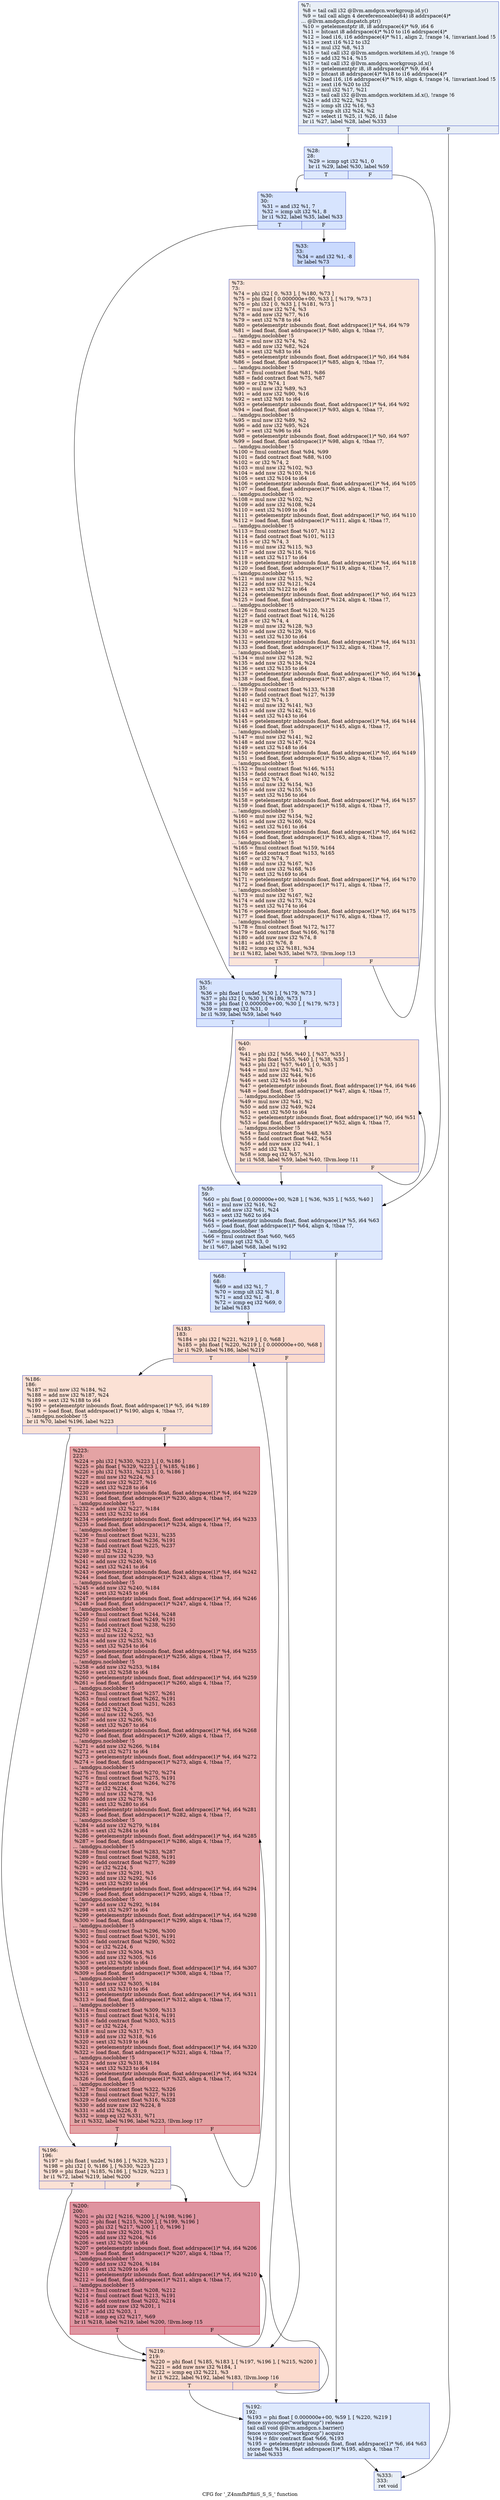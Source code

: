 digraph "CFG for '_Z4nmfhPfiiiS_S_S_' function" {
	label="CFG for '_Z4nmfhPfiiiS_S_S_' function";

	Node0x63e94a0 [shape=record,color="#3d50c3ff", style=filled, fillcolor="#cedaeb70",label="{%7:\l  %8 = tail call i32 @llvm.amdgcn.workgroup.id.y()\l  %9 = tail call align 4 dereferenceable(64) i8 addrspace(4)*\l... @llvm.amdgcn.dispatch.ptr()\l  %10 = getelementptr i8, i8 addrspace(4)* %9, i64 6\l  %11 = bitcast i8 addrspace(4)* %10 to i16 addrspace(4)*\l  %12 = load i16, i16 addrspace(4)* %11, align 2, !range !4, !invariant.load !5\l  %13 = zext i16 %12 to i32\l  %14 = mul i32 %8, %13\l  %15 = tail call i32 @llvm.amdgcn.workitem.id.y(), !range !6\l  %16 = add i32 %14, %15\l  %17 = tail call i32 @llvm.amdgcn.workgroup.id.x()\l  %18 = getelementptr i8, i8 addrspace(4)* %9, i64 4\l  %19 = bitcast i8 addrspace(4)* %18 to i16 addrspace(4)*\l  %20 = load i16, i16 addrspace(4)* %19, align 4, !range !4, !invariant.load !5\l  %21 = zext i16 %20 to i32\l  %22 = mul i32 %17, %21\l  %23 = tail call i32 @llvm.amdgcn.workitem.id.x(), !range !6\l  %24 = add i32 %22, %23\l  %25 = icmp slt i32 %16, %3\l  %26 = icmp slt i32 %24, %2\l  %27 = select i1 %25, i1 %26, i1 false\l  br i1 %27, label %28, label %333\l|{<s0>T|<s1>F}}"];
	Node0x63e94a0:s0 -> Node0x63ecef0;
	Node0x63e94a0:s1 -> Node0x63ecf80;
	Node0x63ecef0 [shape=record,color="#3d50c3ff", style=filled, fillcolor="#b5cdfa70",label="{%28:\l28:                                               \l  %29 = icmp sgt i32 %1, 0\l  br i1 %29, label %30, label %59\l|{<s0>T|<s1>F}}"];
	Node0x63ecef0:s0 -> Node0x63ed180;
	Node0x63ecef0:s1 -> Node0x63ed1d0;
	Node0x63ed180 [shape=record,color="#3d50c3ff", style=filled, fillcolor="#a5c3fe70",label="{%30:\l30:                                               \l  %31 = and i32 %1, 7\l  %32 = icmp ult i32 %1, 8\l  br i1 %32, label %35, label %33\l|{<s0>T|<s1>F}}"];
	Node0x63ed180:s0 -> Node0x63eb2c0;
	Node0x63ed180:s1 -> Node0x63eb310;
	Node0x63eb310 [shape=record,color="#3d50c3ff", style=filled, fillcolor="#88abfd70",label="{%33:\l33:                                               \l  %34 = and i32 %1, -8\l  br label %73\l}"];
	Node0x63eb310 -> Node0x63ed7e0;
	Node0x63eb2c0 [shape=record,color="#3d50c3ff", style=filled, fillcolor="#a5c3fe70",label="{%35:\l35:                                               \l  %36 = phi float [ undef, %30 ], [ %179, %73 ]\l  %37 = phi i32 [ 0, %30 ], [ %180, %73 ]\l  %38 = phi float [ 0.000000e+00, %30 ], [ %179, %73 ]\l  %39 = icmp eq i32 %31, 0\l  br i1 %39, label %59, label %40\l|{<s0>T|<s1>F}}"];
	Node0x63eb2c0:s0 -> Node0x63ed1d0;
	Node0x63eb2c0:s1 -> Node0x63eea50;
	Node0x63eea50 [shape=record,color="#3d50c3ff", style=filled, fillcolor="#f7bca170",label="{%40:\l40:                                               \l  %41 = phi i32 [ %56, %40 ], [ %37, %35 ]\l  %42 = phi float [ %55, %40 ], [ %38, %35 ]\l  %43 = phi i32 [ %57, %40 ], [ 0, %35 ]\l  %44 = mul nsw i32 %41, %3\l  %45 = add nsw i32 %44, %16\l  %46 = sext i32 %45 to i64\l  %47 = getelementptr inbounds float, float addrspace(1)* %4, i64 %46\l  %48 = load float, float addrspace(1)* %47, align 4, !tbaa !7,\l... !amdgpu.noclobber !5\l  %49 = mul nsw i32 %41, %2\l  %50 = add nsw i32 %49, %24\l  %51 = sext i32 %50 to i64\l  %52 = getelementptr inbounds float, float addrspace(1)* %0, i64 %51\l  %53 = load float, float addrspace(1)* %52, align 4, !tbaa !7,\l... !amdgpu.noclobber !5\l  %54 = fmul contract float %48, %53\l  %55 = fadd contract float %42, %54\l  %56 = add nuw nsw i32 %41, 1\l  %57 = add i32 %43, 1\l  %58 = icmp eq i32 %57, %31\l  br i1 %58, label %59, label %40, !llvm.loop !11\l|{<s0>T|<s1>F}}"];
	Node0x63eea50:s0 -> Node0x63ed1d0;
	Node0x63eea50:s1 -> Node0x63eea50;
	Node0x63ed1d0 [shape=record,color="#3d50c3ff", style=filled, fillcolor="#b5cdfa70",label="{%59:\l59:                                               \l  %60 = phi float [ 0.000000e+00, %28 ], [ %36, %35 ], [ %55, %40 ]\l  %61 = mul nsw i32 %16, %2\l  %62 = add nsw i32 %61, %24\l  %63 = sext i32 %62 to i64\l  %64 = getelementptr inbounds float, float addrspace(1)* %5, i64 %63\l  %65 = load float, float addrspace(1)* %64, align 4, !tbaa !7,\l... !amdgpu.noclobber !5\l  %66 = fmul contract float %60, %65\l  %67 = icmp sgt i32 %3, 0\l  br i1 %67, label %68, label %192\l|{<s0>T|<s1>F}}"];
	Node0x63ed1d0:s0 -> Node0x63ed620;
	Node0x63ed1d0:s1 -> Node0x63f0780;
	Node0x63ed620 [shape=record,color="#3d50c3ff", style=filled, fillcolor="#a5c3fe70",label="{%68:\l68:                                               \l  %69 = and i32 %1, 7\l  %70 = icmp ult i32 %1, 8\l  %71 = and i32 %1, -8\l  %72 = icmp eq i32 %69, 0\l  br label %183\l}"];
	Node0x63ed620 -> Node0x63f0b00;
	Node0x63ed7e0 [shape=record,color="#3d50c3ff", style=filled, fillcolor="#f5c1a970",label="{%73:\l73:                                               \l  %74 = phi i32 [ 0, %33 ], [ %180, %73 ]\l  %75 = phi float [ 0.000000e+00, %33 ], [ %179, %73 ]\l  %76 = phi i32 [ 0, %33 ], [ %181, %73 ]\l  %77 = mul nsw i32 %74, %3\l  %78 = add nsw i32 %77, %16\l  %79 = sext i32 %78 to i64\l  %80 = getelementptr inbounds float, float addrspace(1)* %4, i64 %79\l  %81 = load float, float addrspace(1)* %80, align 4, !tbaa !7,\l... !amdgpu.noclobber !5\l  %82 = mul nsw i32 %74, %2\l  %83 = add nsw i32 %82, %24\l  %84 = sext i32 %83 to i64\l  %85 = getelementptr inbounds float, float addrspace(1)* %0, i64 %84\l  %86 = load float, float addrspace(1)* %85, align 4, !tbaa !7,\l... !amdgpu.noclobber !5\l  %87 = fmul contract float %81, %86\l  %88 = fadd contract float %75, %87\l  %89 = or i32 %74, 1\l  %90 = mul nsw i32 %89, %3\l  %91 = add nsw i32 %90, %16\l  %92 = sext i32 %91 to i64\l  %93 = getelementptr inbounds float, float addrspace(1)* %4, i64 %92\l  %94 = load float, float addrspace(1)* %93, align 4, !tbaa !7,\l... !amdgpu.noclobber !5\l  %95 = mul nsw i32 %89, %2\l  %96 = add nsw i32 %95, %24\l  %97 = sext i32 %96 to i64\l  %98 = getelementptr inbounds float, float addrspace(1)* %0, i64 %97\l  %99 = load float, float addrspace(1)* %98, align 4, !tbaa !7,\l... !amdgpu.noclobber !5\l  %100 = fmul contract float %94, %99\l  %101 = fadd contract float %88, %100\l  %102 = or i32 %74, 2\l  %103 = mul nsw i32 %102, %3\l  %104 = add nsw i32 %103, %16\l  %105 = sext i32 %104 to i64\l  %106 = getelementptr inbounds float, float addrspace(1)* %4, i64 %105\l  %107 = load float, float addrspace(1)* %106, align 4, !tbaa !7,\l... !amdgpu.noclobber !5\l  %108 = mul nsw i32 %102, %2\l  %109 = add nsw i32 %108, %24\l  %110 = sext i32 %109 to i64\l  %111 = getelementptr inbounds float, float addrspace(1)* %0, i64 %110\l  %112 = load float, float addrspace(1)* %111, align 4, !tbaa !7,\l... !amdgpu.noclobber !5\l  %113 = fmul contract float %107, %112\l  %114 = fadd contract float %101, %113\l  %115 = or i32 %74, 3\l  %116 = mul nsw i32 %115, %3\l  %117 = add nsw i32 %116, %16\l  %118 = sext i32 %117 to i64\l  %119 = getelementptr inbounds float, float addrspace(1)* %4, i64 %118\l  %120 = load float, float addrspace(1)* %119, align 4, !tbaa !7,\l... !amdgpu.noclobber !5\l  %121 = mul nsw i32 %115, %2\l  %122 = add nsw i32 %121, %24\l  %123 = sext i32 %122 to i64\l  %124 = getelementptr inbounds float, float addrspace(1)* %0, i64 %123\l  %125 = load float, float addrspace(1)* %124, align 4, !tbaa !7,\l... !amdgpu.noclobber !5\l  %126 = fmul contract float %120, %125\l  %127 = fadd contract float %114, %126\l  %128 = or i32 %74, 4\l  %129 = mul nsw i32 %128, %3\l  %130 = add nsw i32 %129, %16\l  %131 = sext i32 %130 to i64\l  %132 = getelementptr inbounds float, float addrspace(1)* %4, i64 %131\l  %133 = load float, float addrspace(1)* %132, align 4, !tbaa !7,\l... !amdgpu.noclobber !5\l  %134 = mul nsw i32 %128, %2\l  %135 = add nsw i32 %134, %24\l  %136 = sext i32 %135 to i64\l  %137 = getelementptr inbounds float, float addrspace(1)* %0, i64 %136\l  %138 = load float, float addrspace(1)* %137, align 4, !tbaa !7,\l... !amdgpu.noclobber !5\l  %139 = fmul contract float %133, %138\l  %140 = fadd contract float %127, %139\l  %141 = or i32 %74, 5\l  %142 = mul nsw i32 %141, %3\l  %143 = add nsw i32 %142, %16\l  %144 = sext i32 %143 to i64\l  %145 = getelementptr inbounds float, float addrspace(1)* %4, i64 %144\l  %146 = load float, float addrspace(1)* %145, align 4, !tbaa !7,\l... !amdgpu.noclobber !5\l  %147 = mul nsw i32 %141, %2\l  %148 = add nsw i32 %147, %24\l  %149 = sext i32 %148 to i64\l  %150 = getelementptr inbounds float, float addrspace(1)* %0, i64 %149\l  %151 = load float, float addrspace(1)* %150, align 4, !tbaa !7,\l... !amdgpu.noclobber !5\l  %152 = fmul contract float %146, %151\l  %153 = fadd contract float %140, %152\l  %154 = or i32 %74, 6\l  %155 = mul nsw i32 %154, %3\l  %156 = add nsw i32 %155, %16\l  %157 = sext i32 %156 to i64\l  %158 = getelementptr inbounds float, float addrspace(1)* %4, i64 %157\l  %159 = load float, float addrspace(1)* %158, align 4, !tbaa !7,\l... !amdgpu.noclobber !5\l  %160 = mul nsw i32 %154, %2\l  %161 = add nsw i32 %160, %24\l  %162 = sext i32 %161 to i64\l  %163 = getelementptr inbounds float, float addrspace(1)* %0, i64 %162\l  %164 = load float, float addrspace(1)* %163, align 4, !tbaa !7,\l... !amdgpu.noclobber !5\l  %165 = fmul contract float %159, %164\l  %166 = fadd contract float %153, %165\l  %167 = or i32 %74, 7\l  %168 = mul nsw i32 %167, %3\l  %169 = add nsw i32 %168, %16\l  %170 = sext i32 %169 to i64\l  %171 = getelementptr inbounds float, float addrspace(1)* %4, i64 %170\l  %172 = load float, float addrspace(1)* %171, align 4, !tbaa !7,\l... !amdgpu.noclobber !5\l  %173 = mul nsw i32 %167, %2\l  %174 = add nsw i32 %173, %24\l  %175 = sext i32 %174 to i64\l  %176 = getelementptr inbounds float, float addrspace(1)* %0, i64 %175\l  %177 = load float, float addrspace(1)* %176, align 4, !tbaa !7,\l... !amdgpu.noclobber !5\l  %178 = fmul contract float %172, %177\l  %179 = fadd contract float %166, %178\l  %180 = add nuw nsw i32 %74, 8\l  %181 = add i32 %76, 8\l  %182 = icmp eq i32 %181, %34\l  br i1 %182, label %35, label %73, !llvm.loop !13\l|{<s0>T|<s1>F}}"];
	Node0x63ed7e0:s0 -> Node0x63eb2c0;
	Node0x63ed7e0:s1 -> Node0x63ed7e0;
	Node0x63f0b00 [shape=record,color="#3d50c3ff", style=filled, fillcolor="#f7ac8e70",label="{%183:\l183:                                              \l  %184 = phi i32 [ %221, %219 ], [ 0, %68 ]\l  %185 = phi float [ %220, %219 ], [ 0.000000e+00, %68 ]\l  br i1 %29, label %186, label %219\l|{<s0>T|<s1>F}}"];
	Node0x63f0b00:s0 -> Node0x63f5220;
	Node0x63f0b00:s1 -> Node0x63f5030;
	Node0x63f5220 [shape=record,color="#3d50c3ff", style=filled, fillcolor="#f7bca170",label="{%186:\l186:                                              \l  %187 = mul nsw i32 %184, %2\l  %188 = add nsw i32 %187, %24\l  %189 = sext i32 %188 to i64\l  %190 = getelementptr inbounds float, float addrspace(1)* %5, i64 %189\l  %191 = load float, float addrspace(1)* %190, align 4, !tbaa !7,\l... !amdgpu.noclobber !5\l  br i1 %70, label %196, label %223\l|{<s0>T|<s1>F}}"];
	Node0x63f5220:s0 -> Node0x63f5600;
	Node0x63f5220:s1 -> Node0x63f5690;
	Node0x63f0780 [shape=record,color="#3d50c3ff", style=filled, fillcolor="#b5cdfa70",label="{%192:\l192:                                              \l  %193 = phi float [ 0.000000e+00, %59 ], [ %220, %219 ]\l  fence syncscope(\"workgroup\") release\l  tail call void @llvm.amdgcn.s.barrier()\l  fence syncscope(\"workgroup\") acquire\l  %194 = fdiv contract float %66, %193\l  %195 = getelementptr inbounds float, float addrspace(1)* %6, i64 %63\l  store float %194, float addrspace(1)* %195, align 4, !tbaa !7\l  br label %333\l}"];
	Node0x63f0780 -> Node0x63ecf80;
	Node0x63f5600 [shape=record,color="#3d50c3ff", style=filled, fillcolor="#f7bca170",label="{%196:\l196:                                              \l  %197 = phi float [ undef, %186 ], [ %329, %223 ]\l  %198 = phi i32 [ 0, %186 ], [ %330, %223 ]\l  %199 = phi float [ %185, %186 ], [ %329, %223 ]\l  br i1 %72, label %219, label %200\l|{<s0>T|<s1>F}}"];
	Node0x63f5600:s0 -> Node0x63f5030;
	Node0x63f5600:s1 -> Node0x63f5fd0;
	Node0x63f5fd0 [shape=record,color="#b70d28ff", style=filled, fillcolor="#b70d2870",label="{%200:\l200:                                              \l  %201 = phi i32 [ %216, %200 ], [ %198, %196 ]\l  %202 = phi float [ %215, %200 ], [ %199, %196 ]\l  %203 = phi i32 [ %217, %200 ], [ 0, %196 ]\l  %204 = mul nsw i32 %201, %3\l  %205 = add nsw i32 %204, %16\l  %206 = sext i32 %205 to i64\l  %207 = getelementptr inbounds float, float addrspace(1)* %4, i64 %206\l  %208 = load float, float addrspace(1)* %207, align 4, !tbaa !7,\l... !amdgpu.noclobber !5\l  %209 = add nsw i32 %204, %184\l  %210 = sext i32 %209 to i64\l  %211 = getelementptr inbounds float, float addrspace(1)* %4, i64 %210\l  %212 = load float, float addrspace(1)* %211, align 4, !tbaa !7,\l... !amdgpu.noclobber !5\l  %213 = fmul contract float %208, %212\l  %214 = fmul contract float %213, %191\l  %215 = fadd contract float %202, %214\l  %216 = add nuw nsw i32 %201, 1\l  %217 = add i32 %203, 1\l  %218 = icmp eq i32 %217, %69\l  br i1 %218, label %219, label %200, !llvm.loop !15\l|{<s0>T|<s1>F}}"];
	Node0x63f5fd0:s0 -> Node0x63f5030;
	Node0x63f5fd0:s1 -> Node0x63f5fd0;
	Node0x63f5030 [shape=record,color="#3d50c3ff", style=filled, fillcolor="#f7ac8e70",label="{%219:\l219:                                              \l  %220 = phi float [ %185, %183 ], [ %197, %196 ], [ %215, %200 ]\l  %221 = add nuw nsw i32 %184, 1\l  %222 = icmp eq i32 %221, %3\l  br i1 %222, label %192, label %183, !llvm.loop !16\l|{<s0>T|<s1>F}}"];
	Node0x63f5030:s0 -> Node0x63f0780;
	Node0x63f5030:s1 -> Node0x63f0b00;
	Node0x63f5690 [shape=record,color="#b70d28ff", style=filled, fillcolor="#c32e3170",label="{%223:\l223:                                              \l  %224 = phi i32 [ %330, %223 ], [ 0, %186 ]\l  %225 = phi float [ %329, %223 ], [ %185, %186 ]\l  %226 = phi i32 [ %331, %223 ], [ 0, %186 ]\l  %227 = mul nsw i32 %224, %3\l  %228 = add nsw i32 %227, %16\l  %229 = sext i32 %228 to i64\l  %230 = getelementptr inbounds float, float addrspace(1)* %4, i64 %229\l  %231 = load float, float addrspace(1)* %230, align 4, !tbaa !7,\l... !amdgpu.noclobber !5\l  %232 = add nsw i32 %227, %184\l  %233 = sext i32 %232 to i64\l  %234 = getelementptr inbounds float, float addrspace(1)* %4, i64 %233\l  %235 = load float, float addrspace(1)* %234, align 4, !tbaa !7,\l... !amdgpu.noclobber !5\l  %236 = fmul contract float %231, %235\l  %237 = fmul contract float %236, %191\l  %238 = fadd contract float %225, %237\l  %239 = or i32 %224, 1\l  %240 = mul nsw i32 %239, %3\l  %241 = add nsw i32 %240, %16\l  %242 = sext i32 %241 to i64\l  %243 = getelementptr inbounds float, float addrspace(1)* %4, i64 %242\l  %244 = load float, float addrspace(1)* %243, align 4, !tbaa !7,\l... !amdgpu.noclobber !5\l  %245 = add nsw i32 %240, %184\l  %246 = sext i32 %245 to i64\l  %247 = getelementptr inbounds float, float addrspace(1)* %4, i64 %246\l  %248 = load float, float addrspace(1)* %247, align 4, !tbaa !7,\l... !amdgpu.noclobber !5\l  %249 = fmul contract float %244, %248\l  %250 = fmul contract float %249, %191\l  %251 = fadd contract float %238, %250\l  %252 = or i32 %224, 2\l  %253 = mul nsw i32 %252, %3\l  %254 = add nsw i32 %253, %16\l  %255 = sext i32 %254 to i64\l  %256 = getelementptr inbounds float, float addrspace(1)* %4, i64 %255\l  %257 = load float, float addrspace(1)* %256, align 4, !tbaa !7,\l... !amdgpu.noclobber !5\l  %258 = add nsw i32 %253, %184\l  %259 = sext i32 %258 to i64\l  %260 = getelementptr inbounds float, float addrspace(1)* %4, i64 %259\l  %261 = load float, float addrspace(1)* %260, align 4, !tbaa !7,\l... !amdgpu.noclobber !5\l  %262 = fmul contract float %257, %261\l  %263 = fmul contract float %262, %191\l  %264 = fadd contract float %251, %263\l  %265 = or i32 %224, 3\l  %266 = mul nsw i32 %265, %3\l  %267 = add nsw i32 %266, %16\l  %268 = sext i32 %267 to i64\l  %269 = getelementptr inbounds float, float addrspace(1)* %4, i64 %268\l  %270 = load float, float addrspace(1)* %269, align 4, !tbaa !7,\l... !amdgpu.noclobber !5\l  %271 = add nsw i32 %266, %184\l  %272 = sext i32 %271 to i64\l  %273 = getelementptr inbounds float, float addrspace(1)* %4, i64 %272\l  %274 = load float, float addrspace(1)* %273, align 4, !tbaa !7,\l... !amdgpu.noclobber !5\l  %275 = fmul contract float %270, %274\l  %276 = fmul contract float %275, %191\l  %277 = fadd contract float %264, %276\l  %278 = or i32 %224, 4\l  %279 = mul nsw i32 %278, %3\l  %280 = add nsw i32 %279, %16\l  %281 = sext i32 %280 to i64\l  %282 = getelementptr inbounds float, float addrspace(1)* %4, i64 %281\l  %283 = load float, float addrspace(1)* %282, align 4, !tbaa !7,\l... !amdgpu.noclobber !5\l  %284 = add nsw i32 %279, %184\l  %285 = sext i32 %284 to i64\l  %286 = getelementptr inbounds float, float addrspace(1)* %4, i64 %285\l  %287 = load float, float addrspace(1)* %286, align 4, !tbaa !7,\l... !amdgpu.noclobber !5\l  %288 = fmul contract float %283, %287\l  %289 = fmul contract float %288, %191\l  %290 = fadd contract float %277, %289\l  %291 = or i32 %224, 5\l  %292 = mul nsw i32 %291, %3\l  %293 = add nsw i32 %292, %16\l  %294 = sext i32 %293 to i64\l  %295 = getelementptr inbounds float, float addrspace(1)* %4, i64 %294\l  %296 = load float, float addrspace(1)* %295, align 4, !tbaa !7,\l... !amdgpu.noclobber !5\l  %297 = add nsw i32 %292, %184\l  %298 = sext i32 %297 to i64\l  %299 = getelementptr inbounds float, float addrspace(1)* %4, i64 %298\l  %300 = load float, float addrspace(1)* %299, align 4, !tbaa !7,\l... !amdgpu.noclobber !5\l  %301 = fmul contract float %296, %300\l  %302 = fmul contract float %301, %191\l  %303 = fadd contract float %290, %302\l  %304 = or i32 %224, 6\l  %305 = mul nsw i32 %304, %3\l  %306 = add nsw i32 %305, %16\l  %307 = sext i32 %306 to i64\l  %308 = getelementptr inbounds float, float addrspace(1)* %4, i64 %307\l  %309 = load float, float addrspace(1)* %308, align 4, !tbaa !7,\l... !amdgpu.noclobber !5\l  %310 = add nsw i32 %305, %184\l  %311 = sext i32 %310 to i64\l  %312 = getelementptr inbounds float, float addrspace(1)* %4, i64 %311\l  %313 = load float, float addrspace(1)* %312, align 4, !tbaa !7,\l... !amdgpu.noclobber !5\l  %314 = fmul contract float %309, %313\l  %315 = fmul contract float %314, %191\l  %316 = fadd contract float %303, %315\l  %317 = or i32 %224, 7\l  %318 = mul nsw i32 %317, %3\l  %319 = add nsw i32 %318, %16\l  %320 = sext i32 %319 to i64\l  %321 = getelementptr inbounds float, float addrspace(1)* %4, i64 %320\l  %322 = load float, float addrspace(1)* %321, align 4, !tbaa !7,\l... !amdgpu.noclobber !5\l  %323 = add nsw i32 %318, %184\l  %324 = sext i32 %323 to i64\l  %325 = getelementptr inbounds float, float addrspace(1)* %4, i64 %324\l  %326 = load float, float addrspace(1)* %325, align 4, !tbaa !7,\l... !amdgpu.noclobber !5\l  %327 = fmul contract float %322, %326\l  %328 = fmul contract float %327, %191\l  %329 = fadd contract float %316, %328\l  %330 = add nuw nsw i32 %224, 8\l  %331 = add i32 %226, 8\l  %332 = icmp eq i32 %331, %71\l  br i1 %332, label %196, label %223, !llvm.loop !17\l|{<s0>T|<s1>F}}"];
	Node0x63f5690:s0 -> Node0x63f5600;
	Node0x63f5690:s1 -> Node0x63f5690;
	Node0x63ecf80 [shape=record,color="#3d50c3ff", style=filled, fillcolor="#cedaeb70",label="{%333:\l333:                                              \l  ret void\l}"];
}
